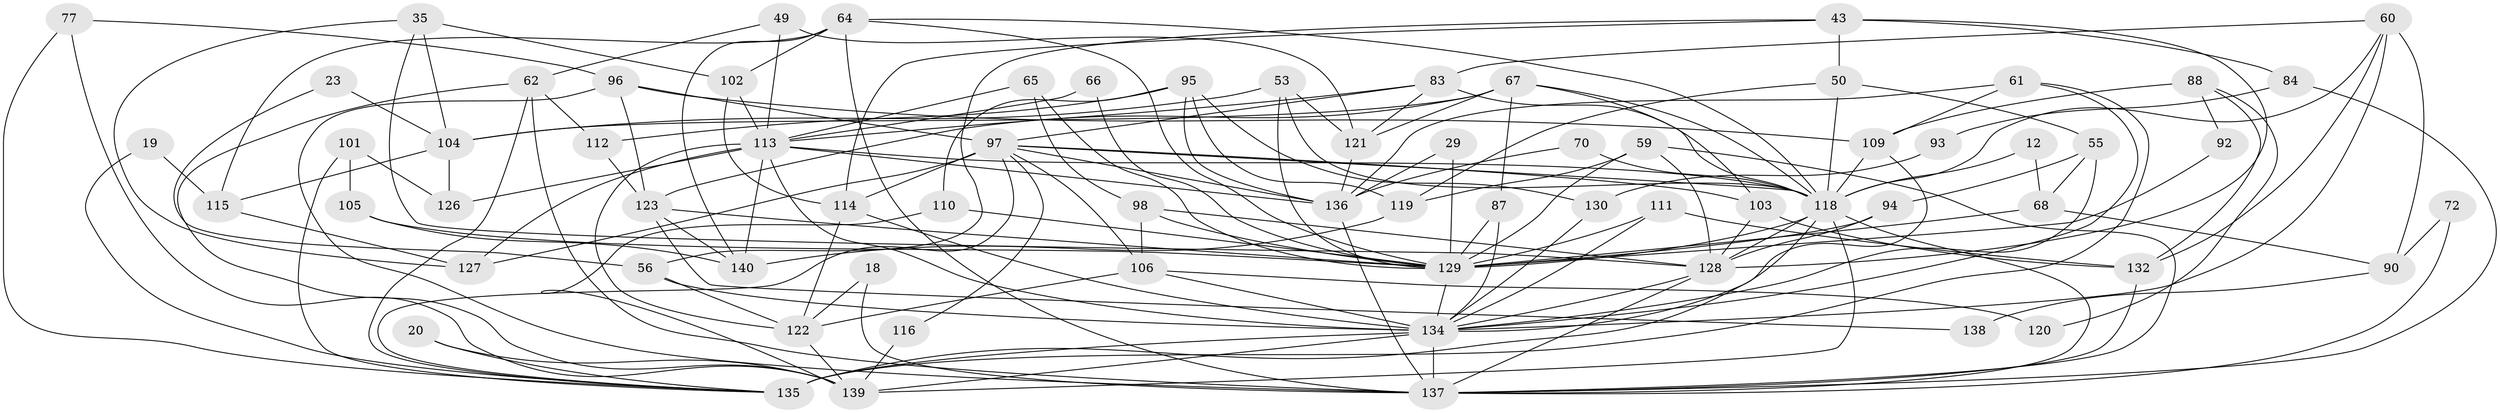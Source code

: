 // original degree distribution, {4: 0.2642857142857143, 2: 0.16428571428571428, 5: 0.1357142857142857, 7: 0.05714285714285714, 6: 0.10714285714285714, 3: 0.2571428571428571, 9: 0.007142857142857143, 8: 0.007142857142857143}
// Generated by graph-tools (version 1.1) at 2025/51/03/09/25 04:51:56]
// undirected, 70 vertices, 169 edges
graph export_dot {
graph [start="1"]
  node [color=gray90,style=filled];
  12;
  18;
  19;
  20;
  23;
  29;
  35;
  43;
  49;
  50;
  53;
  55;
  56;
  59;
  60 [super="+27"];
  61;
  62;
  64 [super="+37"];
  65 [super="+54"];
  66;
  67 [super="+11+4"];
  68;
  70;
  72;
  77 [super="+63"];
  83 [super="+78"];
  84;
  87;
  88;
  90;
  92;
  93;
  94 [super="+82"];
  95;
  96 [super="+45+47"];
  97 [super="+1+39"];
  98;
  101;
  102;
  103;
  104 [super="+76"];
  105;
  106 [super="+100"];
  109 [super="+15"];
  110;
  111;
  112 [super="+48"];
  113 [super="+58"];
  114 [super="+74"];
  115;
  116;
  118 [super="+57+40+79+117"];
  119;
  120 [super="+10"];
  121 [super="+31"];
  122 [super="+51"];
  123;
  126;
  127;
  128 [super="+7+86"];
  129 [super="+21+125+89"];
  130;
  132 [super="+36"];
  134 [super="+52+91+99"];
  135 [super="+44+69"];
  136 [super="+14"];
  137 [super="+17+108"];
  138;
  139 [super="+71+133"];
  140 [super="+131"];
  12 -- 68;
  12 -- 118;
  18 -- 122;
  18 -- 137;
  19 -- 115;
  19 -- 135;
  20 -- 139;
  20 -- 135;
  23 -- 56;
  23 -- 104;
  29 -- 136;
  29 -- 129;
  35 -- 102;
  35 -- 104;
  35 -- 127;
  35 -- 128;
  43 -- 50;
  43 -- 128;
  43 -- 56;
  43 -- 84;
  43 -- 114;
  49 -- 121;
  49 -- 62;
  49 -- 113;
  50 -- 55;
  50 -- 119;
  50 -- 118 [weight=2];
  53 -- 104;
  53 -- 121;
  53 -- 129;
  53 -- 118;
  55 -- 94;
  55 -- 68;
  55 -- 134;
  56 -- 122;
  56 -- 134;
  59 -- 119;
  59 -- 128;
  59 -- 129;
  59 -- 137;
  60 -- 90;
  60 -- 134 [weight=2];
  60 -- 83;
  60 -- 132;
  60 -- 118;
  61 -- 136 [weight=2];
  61 -- 135 [weight=2];
  61 -- 109;
  61 -- 134;
  62 -- 135;
  62 -- 137;
  62 -- 139;
  62 -- 112;
  64 -- 102;
  64 -- 115;
  64 -- 129;
  64 -- 137;
  64 -- 140;
  64 -- 118;
  65 -- 98;
  65 -- 129;
  65 -- 113;
  66 -- 129;
  66 -- 113;
  67 -- 103;
  67 -- 87;
  67 -- 104 [weight=2];
  67 -- 121;
  67 -- 123;
  67 -- 118 [weight=2];
  68 -- 90;
  68 -- 129;
  70 -- 136;
  70 -- 118;
  72 -- 90;
  72 -- 137;
  77 -- 135;
  77 -- 96;
  77 -- 139;
  83 -- 97;
  83 -- 113;
  83 -- 118 [weight=2];
  83 -- 121;
  84 -- 93;
  84 -- 137;
  87 -- 129;
  87 -- 134;
  88 -- 92;
  88 -- 120;
  88 -- 109;
  88 -- 132;
  90 -- 138;
  92 -- 129;
  93 -- 130;
  94 -- 129 [weight=3];
  94 -- 128 [weight=2];
  95 -- 119;
  95 -- 110;
  95 -- 112;
  95 -- 130;
  95 -- 136;
  96 -- 137 [weight=2];
  96 -- 97;
  96 -- 123;
  96 -- 109;
  97 -- 103;
  97 -- 116;
  97 -- 136;
  97 -- 114 [weight=2];
  97 -- 135;
  97 -- 106;
  97 -- 127;
  97 -- 118 [weight=2];
  98 -- 106 [weight=2];
  98 -- 128 [weight=3];
  98 -- 129;
  101 -- 126;
  101 -- 105;
  101 -- 135;
  102 -- 114;
  102 -- 113;
  103 -- 128;
  103 -- 132;
  104 -- 126;
  104 -- 115;
  105 -- 129;
  105 -- 140;
  106 -- 122;
  106 -- 120 [weight=2];
  106 -- 134;
  109 -- 134;
  109 -- 118;
  110 -- 129;
  110 -- 139;
  111 -- 129;
  111 -- 132;
  111 -- 134;
  112 -- 123;
  113 -- 140 [weight=3];
  113 -- 134 [weight=4];
  113 -- 136;
  113 -- 122 [weight=2];
  113 -- 126;
  113 -- 127;
  113 -- 118 [weight=4];
  114 -- 122;
  114 -- 134 [weight=2];
  115 -- 127;
  116 -- 139;
  118 -- 137 [weight=2];
  118 -- 139 [weight=3];
  118 -- 135 [weight=3];
  118 -- 128;
  118 -- 129 [weight=2];
  119 -- 140;
  121 -- 136;
  122 -- 139 [weight=2];
  123 -- 138;
  123 -- 129 [weight=2];
  123 -- 140;
  128 -- 137;
  128 -- 134;
  129 -- 134;
  130 -- 134;
  132 -- 137;
  134 -- 139;
  134 -- 135 [weight=2];
  134 -- 137 [weight=3];
  136 -- 137;
}
